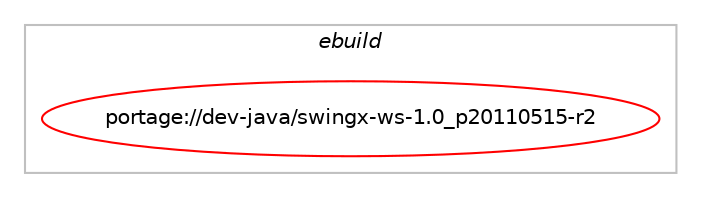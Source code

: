 digraph prolog {

# *************
# Graph options
# *************

newrank=true;
concentrate=true;
compound=true;
graph [rankdir=LR,fontname=Helvetica,fontsize=10,ranksep=1.5];#, ranksep=2.5, nodesep=0.2];
edge  [arrowhead=vee];
node  [fontname=Helvetica,fontsize=10];

# **********
# The ebuild
# **********

subgraph cluster_leftcol {
color=gray;
label=<<i>ebuild</i>>;
id [label="portage://dev-java/swingx-ws-1.0_p20110515-r2", color=red, width=4, href="../dev-java/swingx-ws-1.0_p20110515-r2.svg"];
}

# ****************
# The dependencies
# ****************

subgraph cluster_midcol {
color=gray;
label=<<i>dependencies</i>>;
subgraph cluster_compile {
fillcolor="#eeeeee";
style=filled;
label=<<i>compile</i>>;
# *** BEGIN UNKNOWN DEPENDENCY TYPE (TODO) ***
# id -> equal(use_conditional_group(positive,source,portage://dev-java/swingx-ws-1.0_p20110515-r2,[package_dependency(portage://dev-java/swingx-ws-1.0_p20110515-r2,install,no,app-arch,zip,none,[,,],[],[])]))
# *** END UNKNOWN DEPENDENCY TYPE (TODO) ***

# *** BEGIN UNKNOWN DEPENDENCY TYPE (TODO) ***
# id -> equal(package_dependency(portage://dev-java/swingx-ws-1.0_p20110515-r2,install,no,dev-java,commons-httpclient,none,[,,],[slot(3)],[]))
# *** END UNKNOWN DEPENDENCY TYPE (TODO) ***

# *** BEGIN UNKNOWN DEPENDENCY TYPE (TODO) ***
# id -> equal(package_dependency(portage://dev-java/swingx-ws-1.0_p20110515-r2,install,no,dev-java,jakarta-xml-soap-api,none,[,,],[slot(1)],[]))
# *** END UNKNOWN DEPENDENCY TYPE (TODO) ***

# *** BEGIN UNKNOWN DEPENDENCY TYPE (TODO) ***
# id -> equal(package_dependency(portage://dev-java/swingx-ws-1.0_p20110515-r2,install,no,dev-java,java-config,greaterequal,[2.2.0,,-r3,2.2.0-r3],[],[]))
# *** END UNKNOWN DEPENDENCY TYPE (TODO) ***

# *** BEGIN UNKNOWN DEPENDENCY TYPE (TODO) ***
# id -> equal(package_dependency(portage://dev-java/swingx-ws-1.0_p20110515-r2,install,no,dev-java,jdom,none,[,,],[slot(0)],[]))
# *** END UNKNOWN DEPENDENCY TYPE (TODO) ***

# *** BEGIN UNKNOWN DEPENDENCY TYPE (TODO) ***
# id -> equal(package_dependency(portage://dev-java/swingx-ws-1.0_p20110515-r2,install,no,dev-java,json,none,[,,],[slot(0)],[]))
# *** END UNKNOWN DEPENDENCY TYPE (TODO) ***

# *** BEGIN UNKNOWN DEPENDENCY TYPE (TODO) ***
# id -> equal(package_dependency(portage://dev-java/swingx-ws-1.0_p20110515-r2,install,no,dev-java,jtidy,none,[,,],[slot(0)],[]))
# *** END UNKNOWN DEPENDENCY TYPE (TODO) ***

# *** BEGIN UNKNOWN DEPENDENCY TYPE (TODO) ***
# id -> equal(package_dependency(portage://dev-java/swingx-ws-1.0_p20110515-r2,install,no,dev-java,rome,none,[,,],[slot(0)],[]))
# *** END UNKNOWN DEPENDENCY TYPE (TODO) ***

# *** BEGIN UNKNOWN DEPENDENCY TYPE (TODO) ***
# id -> equal(package_dependency(portage://dev-java/swingx-ws-1.0_p20110515-r2,install,no,dev-java,swing-layout,none,[,,],[slot(1)],[]))
# *** END UNKNOWN DEPENDENCY TYPE (TODO) ***

# *** BEGIN UNKNOWN DEPENDENCY TYPE (TODO) ***
# id -> equal(package_dependency(portage://dev-java/swingx-ws-1.0_p20110515-r2,install,no,dev-java,swingx,none,[,,],[slot(1.6)],[]))
# *** END UNKNOWN DEPENDENCY TYPE (TODO) ***

# *** BEGIN UNKNOWN DEPENDENCY TYPE (TODO) ***
# id -> equal(package_dependency(portage://dev-java/swingx-ws-1.0_p20110515-r2,install,no,dev-java,swingx-beaninfo,none,[,,],[slot(0)],[]))
# *** END UNKNOWN DEPENDENCY TYPE (TODO) ***

# *** BEGIN UNKNOWN DEPENDENCY TYPE (TODO) ***
# id -> equal(package_dependency(portage://dev-java/swingx-ws-1.0_p20110515-r2,install,no,dev-java,xerces,none,[,,],[slot(2)],[]))
# *** END UNKNOWN DEPENDENCY TYPE (TODO) ***

# *** BEGIN UNKNOWN DEPENDENCY TYPE (TODO) ***
# id -> equal(package_dependency(portage://dev-java/swingx-ws-1.0_p20110515-r2,install,no,dev-java,xml-commons-external,none,[,,],[slot(1.4)],[]))
# *** END UNKNOWN DEPENDENCY TYPE (TODO) ***

# *** BEGIN UNKNOWN DEPENDENCY TYPE (TODO) ***
# id -> equal(package_dependency(portage://dev-java/swingx-ws-1.0_p20110515-r2,install,no,virtual,jdk,greaterequal,[1.8,,,1.8],any_different_slot,[]))
# *** END UNKNOWN DEPENDENCY TYPE (TODO) ***

}
subgraph cluster_compileandrun {
fillcolor="#eeeeee";
style=filled;
label=<<i>compile and run</i>>;
}
subgraph cluster_run {
fillcolor="#eeeeee";
style=filled;
label=<<i>run</i>>;
# *** BEGIN UNKNOWN DEPENDENCY TYPE (TODO) ***
# id -> equal(use_conditional_group(positive,source,portage://dev-java/swingx-ws-1.0_p20110515-r2,[package_dependency(portage://dev-java/swingx-ws-1.0_p20110515-r2,run,no,app-arch,zip,none,[,,],[],[])]))
# *** END UNKNOWN DEPENDENCY TYPE (TODO) ***

# *** BEGIN UNKNOWN DEPENDENCY TYPE (TODO) ***
# id -> equal(package_dependency(portage://dev-java/swingx-ws-1.0_p20110515-r2,run,no,dev-java,commons-httpclient,none,[,,],[slot(3)],[]))
# *** END UNKNOWN DEPENDENCY TYPE (TODO) ***

# *** BEGIN UNKNOWN DEPENDENCY TYPE (TODO) ***
# id -> equal(package_dependency(portage://dev-java/swingx-ws-1.0_p20110515-r2,run,no,dev-java,jakarta-xml-soap-api,none,[,,],[slot(1)],[]))
# *** END UNKNOWN DEPENDENCY TYPE (TODO) ***

# *** BEGIN UNKNOWN DEPENDENCY TYPE (TODO) ***
# id -> equal(package_dependency(portage://dev-java/swingx-ws-1.0_p20110515-r2,run,no,dev-java,java-config,greaterequal,[2.2.0,,-r3,2.2.0-r3],[],[]))
# *** END UNKNOWN DEPENDENCY TYPE (TODO) ***

# *** BEGIN UNKNOWN DEPENDENCY TYPE (TODO) ***
# id -> equal(package_dependency(portage://dev-java/swingx-ws-1.0_p20110515-r2,run,no,dev-java,jdom,none,[,,],[slot(0)],[]))
# *** END UNKNOWN DEPENDENCY TYPE (TODO) ***

# *** BEGIN UNKNOWN DEPENDENCY TYPE (TODO) ***
# id -> equal(package_dependency(portage://dev-java/swingx-ws-1.0_p20110515-r2,run,no,dev-java,json,none,[,,],[slot(0)],[]))
# *** END UNKNOWN DEPENDENCY TYPE (TODO) ***

# *** BEGIN UNKNOWN DEPENDENCY TYPE (TODO) ***
# id -> equal(package_dependency(portage://dev-java/swingx-ws-1.0_p20110515-r2,run,no,dev-java,jtidy,none,[,,],[slot(0)],[]))
# *** END UNKNOWN DEPENDENCY TYPE (TODO) ***

# *** BEGIN UNKNOWN DEPENDENCY TYPE (TODO) ***
# id -> equal(package_dependency(portage://dev-java/swingx-ws-1.0_p20110515-r2,run,no,dev-java,rome,none,[,,],[slot(0)],[]))
# *** END UNKNOWN DEPENDENCY TYPE (TODO) ***

# *** BEGIN UNKNOWN DEPENDENCY TYPE (TODO) ***
# id -> equal(package_dependency(portage://dev-java/swingx-ws-1.0_p20110515-r2,run,no,dev-java,swing-layout,none,[,,],[slot(1)],[]))
# *** END UNKNOWN DEPENDENCY TYPE (TODO) ***

# *** BEGIN UNKNOWN DEPENDENCY TYPE (TODO) ***
# id -> equal(package_dependency(portage://dev-java/swingx-ws-1.0_p20110515-r2,run,no,dev-java,swingx,none,[,,],[slot(1.6)],[]))
# *** END UNKNOWN DEPENDENCY TYPE (TODO) ***

# *** BEGIN UNKNOWN DEPENDENCY TYPE (TODO) ***
# id -> equal(package_dependency(portage://dev-java/swingx-ws-1.0_p20110515-r2,run,no,dev-java,swingx-beaninfo,none,[,,],[slot(0)],[]))
# *** END UNKNOWN DEPENDENCY TYPE (TODO) ***

# *** BEGIN UNKNOWN DEPENDENCY TYPE (TODO) ***
# id -> equal(package_dependency(portage://dev-java/swingx-ws-1.0_p20110515-r2,run,no,dev-java,xerces,none,[,,],[slot(2)],[]))
# *** END UNKNOWN DEPENDENCY TYPE (TODO) ***

# *** BEGIN UNKNOWN DEPENDENCY TYPE (TODO) ***
# id -> equal(package_dependency(portage://dev-java/swingx-ws-1.0_p20110515-r2,run,no,dev-java,xml-commons-external,none,[,,],[slot(1.4)],[]))
# *** END UNKNOWN DEPENDENCY TYPE (TODO) ***

# *** BEGIN UNKNOWN DEPENDENCY TYPE (TODO) ***
# id -> equal(package_dependency(portage://dev-java/swingx-ws-1.0_p20110515-r2,run,no,virtual,jre,greaterequal,[1.8,,,1.8],any_different_slot,[]))
# *** END UNKNOWN DEPENDENCY TYPE (TODO) ***

}
}

# **************
# The candidates
# **************

subgraph cluster_choices {
rank=same;
color=gray;
label=<<i>candidates</i>>;

}

}
